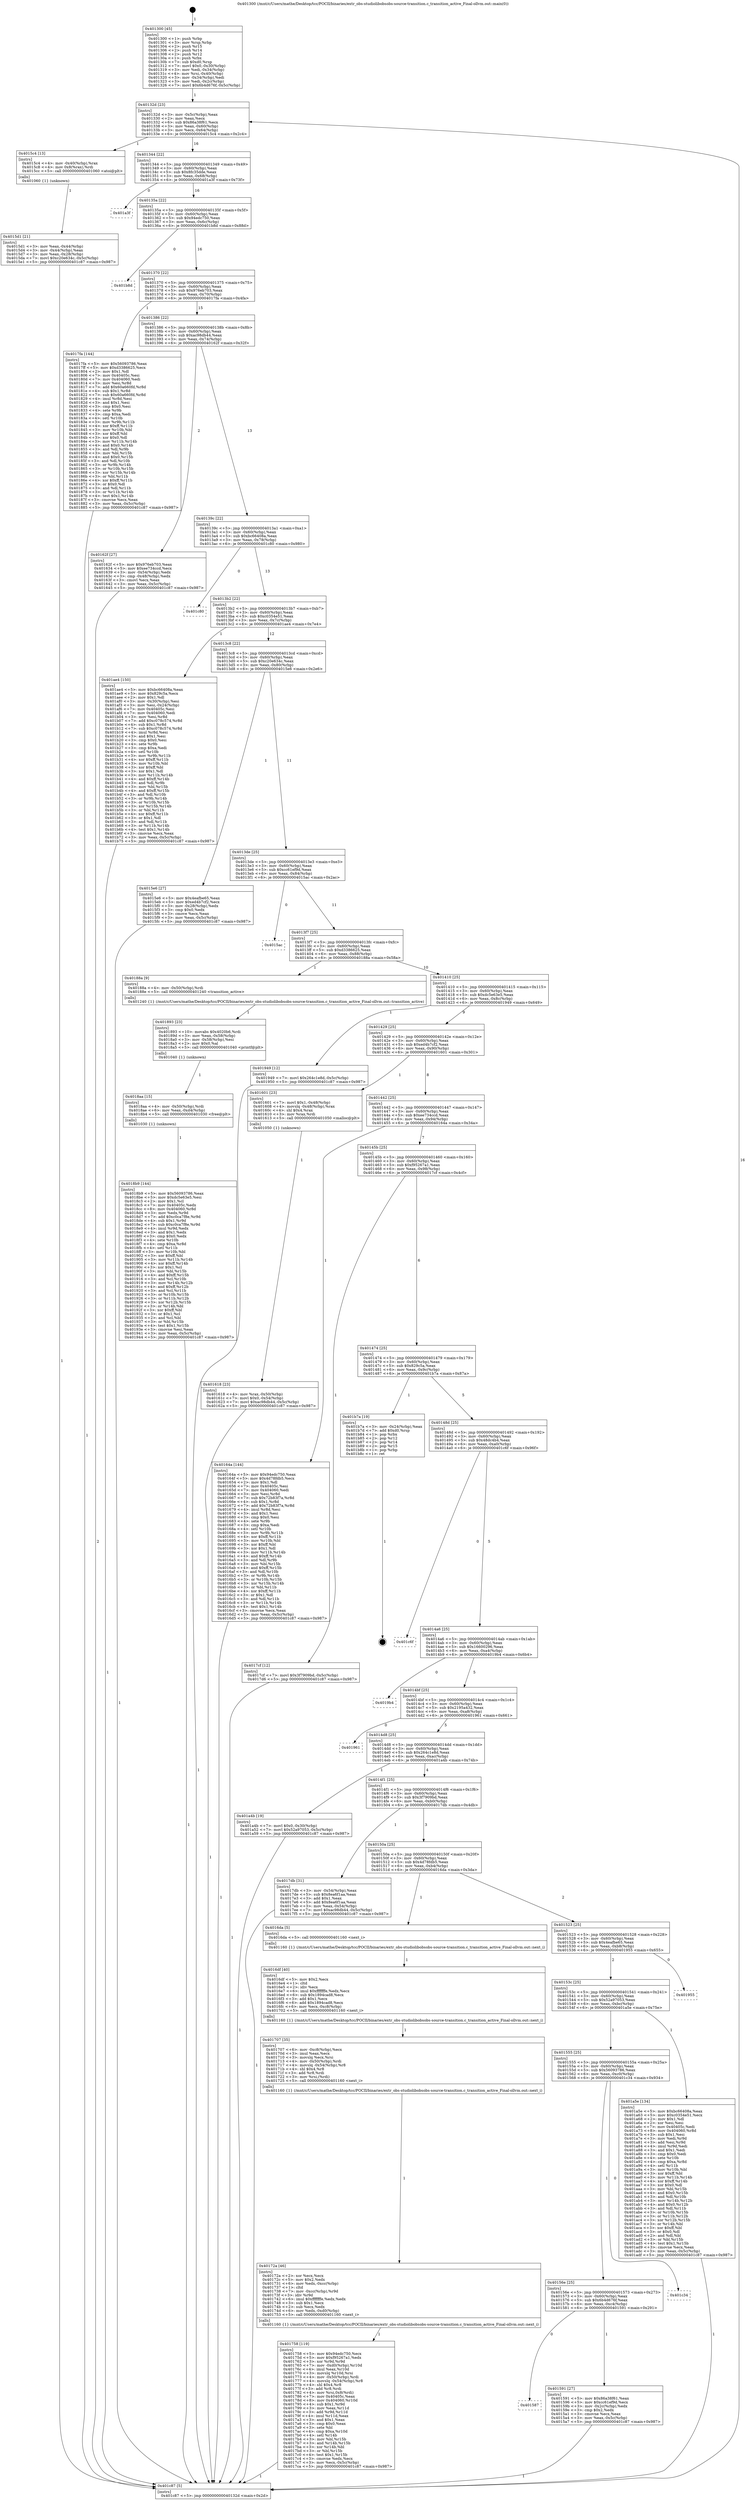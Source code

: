 digraph "0x401300" {
  label = "0x401300 (/mnt/c/Users/mathe/Desktop/tcc/POCII/binaries/extr_obs-studiolibobsobs-source-transition.c_transition_active_Final-ollvm.out::main(0))"
  labelloc = "t"
  node[shape=record]

  Entry [label="",width=0.3,height=0.3,shape=circle,fillcolor=black,style=filled]
  "0x40132d" [label="{
     0x40132d [23]\l
     | [instrs]\l
     &nbsp;&nbsp;0x40132d \<+3\>: mov -0x5c(%rbp),%eax\l
     &nbsp;&nbsp;0x401330 \<+2\>: mov %eax,%ecx\l
     &nbsp;&nbsp;0x401332 \<+6\>: sub $0x86a38f61,%ecx\l
     &nbsp;&nbsp;0x401338 \<+3\>: mov %eax,-0x60(%rbp)\l
     &nbsp;&nbsp;0x40133b \<+3\>: mov %ecx,-0x64(%rbp)\l
     &nbsp;&nbsp;0x40133e \<+6\>: je 00000000004015c4 \<main+0x2c4\>\l
  }"]
  "0x4015c4" [label="{
     0x4015c4 [13]\l
     | [instrs]\l
     &nbsp;&nbsp;0x4015c4 \<+4\>: mov -0x40(%rbp),%rax\l
     &nbsp;&nbsp;0x4015c8 \<+4\>: mov 0x8(%rax),%rdi\l
     &nbsp;&nbsp;0x4015cc \<+5\>: call 0000000000401060 \<atoi@plt\>\l
     | [calls]\l
     &nbsp;&nbsp;0x401060 \{1\} (unknown)\l
  }"]
  "0x401344" [label="{
     0x401344 [22]\l
     | [instrs]\l
     &nbsp;&nbsp;0x401344 \<+5\>: jmp 0000000000401349 \<main+0x49\>\l
     &nbsp;&nbsp;0x401349 \<+3\>: mov -0x60(%rbp),%eax\l
     &nbsp;&nbsp;0x40134c \<+5\>: sub $0x8fc35dde,%eax\l
     &nbsp;&nbsp;0x401351 \<+3\>: mov %eax,-0x68(%rbp)\l
     &nbsp;&nbsp;0x401354 \<+6\>: je 0000000000401a3f \<main+0x73f\>\l
  }"]
  Exit [label="",width=0.3,height=0.3,shape=circle,fillcolor=black,style=filled,peripheries=2]
  "0x401a3f" [label="{
     0x401a3f\l
  }", style=dashed]
  "0x40135a" [label="{
     0x40135a [22]\l
     | [instrs]\l
     &nbsp;&nbsp;0x40135a \<+5\>: jmp 000000000040135f \<main+0x5f\>\l
     &nbsp;&nbsp;0x40135f \<+3\>: mov -0x60(%rbp),%eax\l
     &nbsp;&nbsp;0x401362 \<+5\>: sub $0x94edc750,%eax\l
     &nbsp;&nbsp;0x401367 \<+3\>: mov %eax,-0x6c(%rbp)\l
     &nbsp;&nbsp;0x40136a \<+6\>: je 0000000000401b8d \<main+0x88d\>\l
  }"]
  "0x4018b9" [label="{
     0x4018b9 [144]\l
     | [instrs]\l
     &nbsp;&nbsp;0x4018b9 \<+5\>: mov $0x56093786,%eax\l
     &nbsp;&nbsp;0x4018be \<+5\>: mov $0xdc5e63e5,%esi\l
     &nbsp;&nbsp;0x4018c3 \<+2\>: mov $0x1,%cl\l
     &nbsp;&nbsp;0x4018c5 \<+7\>: mov 0x40405c,%edx\l
     &nbsp;&nbsp;0x4018cc \<+8\>: mov 0x404060,%r8d\l
     &nbsp;&nbsp;0x4018d4 \<+3\>: mov %edx,%r9d\l
     &nbsp;&nbsp;0x4018d7 \<+7\>: add $0xc0ca7f8e,%r9d\l
     &nbsp;&nbsp;0x4018de \<+4\>: sub $0x1,%r9d\l
     &nbsp;&nbsp;0x4018e2 \<+7\>: sub $0xc0ca7f8e,%r9d\l
     &nbsp;&nbsp;0x4018e9 \<+4\>: imul %r9d,%edx\l
     &nbsp;&nbsp;0x4018ed \<+3\>: and $0x1,%edx\l
     &nbsp;&nbsp;0x4018f0 \<+3\>: cmp $0x0,%edx\l
     &nbsp;&nbsp;0x4018f3 \<+4\>: sete %r10b\l
     &nbsp;&nbsp;0x4018f7 \<+4\>: cmp $0xa,%r8d\l
     &nbsp;&nbsp;0x4018fb \<+4\>: setl %r11b\l
     &nbsp;&nbsp;0x4018ff \<+3\>: mov %r10b,%bl\l
     &nbsp;&nbsp;0x401902 \<+3\>: xor $0xff,%bl\l
     &nbsp;&nbsp;0x401905 \<+3\>: mov %r11b,%r14b\l
     &nbsp;&nbsp;0x401908 \<+4\>: xor $0xff,%r14b\l
     &nbsp;&nbsp;0x40190c \<+3\>: xor $0x1,%cl\l
     &nbsp;&nbsp;0x40190f \<+3\>: mov %bl,%r15b\l
     &nbsp;&nbsp;0x401912 \<+4\>: and $0xff,%r15b\l
     &nbsp;&nbsp;0x401916 \<+3\>: and %cl,%r10b\l
     &nbsp;&nbsp;0x401919 \<+3\>: mov %r14b,%r12b\l
     &nbsp;&nbsp;0x40191c \<+4\>: and $0xff,%r12b\l
     &nbsp;&nbsp;0x401920 \<+3\>: and %cl,%r11b\l
     &nbsp;&nbsp;0x401923 \<+3\>: or %r10b,%r15b\l
     &nbsp;&nbsp;0x401926 \<+3\>: or %r11b,%r12b\l
     &nbsp;&nbsp;0x401929 \<+3\>: xor %r12b,%r15b\l
     &nbsp;&nbsp;0x40192c \<+3\>: or %r14b,%bl\l
     &nbsp;&nbsp;0x40192f \<+3\>: xor $0xff,%bl\l
     &nbsp;&nbsp;0x401932 \<+3\>: or $0x1,%cl\l
     &nbsp;&nbsp;0x401935 \<+2\>: and %cl,%bl\l
     &nbsp;&nbsp;0x401937 \<+3\>: or %bl,%r15b\l
     &nbsp;&nbsp;0x40193a \<+4\>: test $0x1,%r15b\l
     &nbsp;&nbsp;0x40193e \<+3\>: cmovne %esi,%eax\l
     &nbsp;&nbsp;0x401941 \<+3\>: mov %eax,-0x5c(%rbp)\l
     &nbsp;&nbsp;0x401944 \<+5\>: jmp 0000000000401c87 \<main+0x987\>\l
  }"]
  "0x401b8d" [label="{
     0x401b8d\l
  }", style=dashed]
  "0x401370" [label="{
     0x401370 [22]\l
     | [instrs]\l
     &nbsp;&nbsp;0x401370 \<+5\>: jmp 0000000000401375 \<main+0x75\>\l
     &nbsp;&nbsp;0x401375 \<+3\>: mov -0x60(%rbp),%eax\l
     &nbsp;&nbsp;0x401378 \<+5\>: sub $0x976eb703,%eax\l
     &nbsp;&nbsp;0x40137d \<+3\>: mov %eax,-0x70(%rbp)\l
     &nbsp;&nbsp;0x401380 \<+6\>: je 00000000004017fa \<main+0x4fa\>\l
  }"]
  "0x4018aa" [label="{
     0x4018aa [15]\l
     | [instrs]\l
     &nbsp;&nbsp;0x4018aa \<+4\>: mov -0x50(%rbp),%rdi\l
     &nbsp;&nbsp;0x4018ae \<+6\>: mov %eax,-0xd4(%rbp)\l
     &nbsp;&nbsp;0x4018b4 \<+5\>: call 0000000000401030 \<free@plt\>\l
     | [calls]\l
     &nbsp;&nbsp;0x401030 \{1\} (unknown)\l
  }"]
  "0x4017fa" [label="{
     0x4017fa [144]\l
     | [instrs]\l
     &nbsp;&nbsp;0x4017fa \<+5\>: mov $0x56093786,%eax\l
     &nbsp;&nbsp;0x4017ff \<+5\>: mov $0xd3386625,%ecx\l
     &nbsp;&nbsp;0x401804 \<+2\>: mov $0x1,%dl\l
     &nbsp;&nbsp;0x401806 \<+7\>: mov 0x40405c,%esi\l
     &nbsp;&nbsp;0x40180d \<+7\>: mov 0x404060,%edi\l
     &nbsp;&nbsp;0x401814 \<+3\>: mov %esi,%r8d\l
     &nbsp;&nbsp;0x401817 \<+7\>: add $0x60a660fd,%r8d\l
     &nbsp;&nbsp;0x40181e \<+4\>: sub $0x1,%r8d\l
     &nbsp;&nbsp;0x401822 \<+7\>: sub $0x60a660fd,%r8d\l
     &nbsp;&nbsp;0x401829 \<+4\>: imul %r8d,%esi\l
     &nbsp;&nbsp;0x40182d \<+3\>: and $0x1,%esi\l
     &nbsp;&nbsp;0x401830 \<+3\>: cmp $0x0,%esi\l
     &nbsp;&nbsp;0x401833 \<+4\>: sete %r9b\l
     &nbsp;&nbsp;0x401837 \<+3\>: cmp $0xa,%edi\l
     &nbsp;&nbsp;0x40183a \<+4\>: setl %r10b\l
     &nbsp;&nbsp;0x40183e \<+3\>: mov %r9b,%r11b\l
     &nbsp;&nbsp;0x401841 \<+4\>: xor $0xff,%r11b\l
     &nbsp;&nbsp;0x401845 \<+3\>: mov %r10b,%bl\l
     &nbsp;&nbsp;0x401848 \<+3\>: xor $0xff,%bl\l
     &nbsp;&nbsp;0x40184b \<+3\>: xor $0x0,%dl\l
     &nbsp;&nbsp;0x40184e \<+3\>: mov %r11b,%r14b\l
     &nbsp;&nbsp;0x401851 \<+4\>: and $0x0,%r14b\l
     &nbsp;&nbsp;0x401855 \<+3\>: and %dl,%r9b\l
     &nbsp;&nbsp;0x401858 \<+3\>: mov %bl,%r15b\l
     &nbsp;&nbsp;0x40185b \<+4\>: and $0x0,%r15b\l
     &nbsp;&nbsp;0x40185f \<+3\>: and %dl,%r10b\l
     &nbsp;&nbsp;0x401862 \<+3\>: or %r9b,%r14b\l
     &nbsp;&nbsp;0x401865 \<+3\>: or %r10b,%r15b\l
     &nbsp;&nbsp;0x401868 \<+3\>: xor %r15b,%r14b\l
     &nbsp;&nbsp;0x40186b \<+3\>: or %bl,%r11b\l
     &nbsp;&nbsp;0x40186e \<+4\>: xor $0xff,%r11b\l
     &nbsp;&nbsp;0x401872 \<+3\>: or $0x0,%dl\l
     &nbsp;&nbsp;0x401875 \<+3\>: and %dl,%r11b\l
     &nbsp;&nbsp;0x401878 \<+3\>: or %r11b,%r14b\l
     &nbsp;&nbsp;0x40187b \<+4\>: test $0x1,%r14b\l
     &nbsp;&nbsp;0x40187f \<+3\>: cmovne %ecx,%eax\l
     &nbsp;&nbsp;0x401882 \<+3\>: mov %eax,-0x5c(%rbp)\l
     &nbsp;&nbsp;0x401885 \<+5\>: jmp 0000000000401c87 \<main+0x987\>\l
  }"]
  "0x401386" [label="{
     0x401386 [22]\l
     | [instrs]\l
     &nbsp;&nbsp;0x401386 \<+5\>: jmp 000000000040138b \<main+0x8b\>\l
     &nbsp;&nbsp;0x40138b \<+3\>: mov -0x60(%rbp),%eax\l
     &nbsp;&nbsp;0x40138e \<+5\>: sub $0xac98db44,%eax\l
     &nbsp;&nbsp;0x401393 \<+3\>: mov %eax,-0x74(%rbp)\l
     &nbsp;&nbsp;0x401396 \<+6\>: je 000000000040162f \<main+0x32f\>\l
  }"]
  "0x401893" [label="{
     0x401893 [23]\l
     | [instrs]\l
     &nbsp;&nbsp;0x401893 \<+10\>: movabs $0x4020b6,%rdi\l
     &nbsp;&nbsp;0x40189d \<+3\>: mov %eax,-0x58(%rbp)\l
     &nbsp;&nbsp;0x4018a0 \<+3\>: mov -0x58(%rbp),%esi\l
     &nbsp;&nbsp;0x4018a3 \<+2\>: mov $0x0,%al\l
     &nbsp;&nbsp;0x4018a5 \<+5\>: call 0000000000401040 \<printf@plt\>\l
     | [calls]\l
     &nbsp;&nbsp;0x401040 \{1\} (unknown)\l
  }"]
  "0x40162f" [label="{
     0x40162f [27]\l
     | [instrs]\l
     &nbsp;&nbsp;0x40162f \<+5\>: mov $0x976eb703,%eax\l
     &nbsp;&nbsp;0x401634 \<+5\>: mov $0xee734ccd,%ecx\l
     &nbsp;&nbsp;0x401639 \<+3\>: mov -0x54(%rbp),%edx\l
     &nbsp;&nbsp;0x40163c \<+3\>: cmp -0x48(%rbp),%edx\l
     &nbsp;&nbsp;0x40163f \<+3\>: cmovl %ecx,%eax\l
     &nbsp;&nbsp;0x401642 \<+3\>: mov %eax,-0x5c(%rbp)\l
     &nbsp;&nbsp;0x401645 \<+5\>: jmp 0000000000401c87 \<main+0x987\>\l
  }"]
  "0x40139c" [label="{
     0x40139c [22]\l
     | [instrs]\l
     &nbsp;&nbsp;0x40139c \<+5\>: jmp 00000000004013a1 \<main+0xa1\>\l
     &nbsp;&nbsp;0x4013a1 \<+3\>: mov -0x60(%rbp),%eax\l
     &nbsp;&nbsp;0x4013a4 \<+5\>: sub $0xbc66408a,%eax\l
     &nbsp;&nbsp;0x4013a9 \<+3\>: mov %eax,-0x78(%rbp)\l
     &nbsp;&nbsp;0x4013ac \<+6\>: je 0000000000401c80 \<main+0x980\>\l
  }"]
  "0x401758" [label="{
     0x401758 [119]\l
     | [instrs]\l
     &nbsp;&nbsp;0x401758 \<+5\>: mov $0x94edc750,%ecx\l
     &nbsp;&nbsp;0x40175d \<+5\>: mov $0xf95267a1,%edx\l
     &nbsp;&nbsp;0x401762 \<+3\>: xor %r9d,%r9d\l
     &nbsp;&nbsp;0x401765 \<+7\>: mov -0xd0(%rbp),%r10d\l
     &nbsp;&nbsp;0x40176c \<+4\>: imul %eax,%r10d\l
     &nbsp;&nbsp;0x401770 \<+3\>: movslq %r10d,%rsi\l
     &nbsp;&nbsp;0x401773 \<+4\>: mov -0x50(%rbp),%rdi\l
     &nbsp;&nbsp;0x401777 \<+4\>: movslq -0x54(%rbp),%r8\l
     &nbsp;&nbsp;0x40177b \<+4\>: shl $0x4,%r8\l
     &nbsp;&nbsp;0x40177f \<+3\>: add %r8,%rdi\l
     &nbsp;&nbsp;0x401782 \<+4\>: mov %rsi,0x8(%rdi)\l
     &nbsp;&nbsp;0x401786 \<+7\>: mov 0x40405c,%eax\l
     &nbsp;&nbsp;0x40178d \<+8\>: mov 0x404060,%r10d\l
     &nbsp;&nbsp;0x401795 \<+4\>: sub $0x1,%r9d\l
     &nbsp;&nbsp;0x401799 \<+3\>: mov %eax,%r11d\l
     &nbsp;&nbsp;0x40179c \<+3\>: add %r9d,%r11d\l
     &nbsp;&nbsp;0x40179f \<+4\>: imul %r11d,%eax\l
     &nbsp;&nbsp;0x4017a3 \<+3\>: and $0x1,%eax\l
     &nbsp;&nbsp;0x4017a6 \<+3\>: cmp $0x0,%eax\l
     &nbsp;&nbsp;0x4017a9 \<+3\>: sete %bl\l
     &nbsp;&nbsp;0x4017ac \<+4\>: cmp $0xa,%r10d\l
     &nbsp;&nbsp;0x4017b0 \<+4\>: setl %r14b\l
     &nbsp;&nbsp;0x4017b4 \<+3\>: mov %bl,%r15b\l
     &nbsp;&nbsp;0x4017b7 \<+3\>: and %r14b,%r15b\l
     &nbsp;&nbsp;0x4017ba \<+3\>: xor %r14b,%bl\l
     &nbsp;&nbsp;0x4017bd \<+3\>: or %bl,%r15b\l
     &nbsp;&nbsp;0x4017c0 \<+4\>: test $0x1,%r15b\l
     &nbsp;&nbsp;0x4017c4 \<+3\>: cmovne %edx,%ecx\l
     &nbsp;&nbsp;0x4017c7 \<+3\>: mov %ecx,-0x5c(%rbp)\l
     &nbsp;&nbsp;0x4017ca \<+5\>: jmp 0000000000401c87 \<main+0x987\>\l
  }"]
  "0x401c80" [label="{
     0x401c80\l
  }", style=dashed]
  "0x4013b2" [label="{
     0x4013b2 [22]\l
     | [instrs]\l
     &nbsp;&nbsp;0x4013b2 \<+5\>: jmp 00000000004013b7 \<main+0xb7\>\l
     &nbsp;&nbsp;0x4013b7 \<+3\>: mov -0x60(%rbp),%eax\l
     &nbsp;&nbsp;0x4013ba \<+5\>: sub $0xc0354e51,%eax\l
     &nbsp;&nbsp;0x4013bf \<+3\>: mov %eax,-0x7c(%rbp)\l
     &nbsp;&nbsp;0x4013c2 \<+6\>: je 0000000000401ae4 \<main+0x7e4\>\l
  }"]
  "0x40172a" [label="{
     0x40172a [46]\l
     | [instrs]\l
     &nbsp;&nbsp;0x40172a \<+2\>: xor %ecx,%ecx\l
     &nbsp;&nbsp;0x40172c \<+5\>: mov $0x2,%edx\l
     &nbsp;&nbsp;0x401731 \<+6\>: mov %edx,-0xcc(%rbp)\l
     &nbsp;&nbsp;0x401737 \<+1\>: cltd\l
     &nbsp;&nbsp;0x401738 \<+7\>: mov -0xcc(%rbp),%r9d\l
     &nbsp;&nbsp;0x40173f \<+3\>: idiv %r9d\l
     &nbsp;&nbsp;0x401742 \<+6\>: imul $0xfffffffe,%edx,%edx\l
     &nbsp;&nbsp;0x401748 \<+3\>: sub $0x1,%ecx\l
     &nbsp;&nbsp;0x40174b \<+2\>: sub %ecx,%edx\l
     &nbsp;&nbsp;0x40174d \<+6\>: mov %edx,-0xd0(%rbp)\l
     &nbsp;&nbsp;0x401753 \<+5\>: call 0000000000401160 \<next_i\>\l
     | [calls]\l
     &nbsp;&nbsp;0x401160 \{1\} (/mnt/c/Users/mathe/Desktop/tcc/POCII/binaries/extr_obs-studiolibobsobs-source-transition.c_transition_active_Final-ollvm.out::next_i)\l
  }"]
  "0x401ae4" [label="{
     0x401ae4 [150]\l
     | [instrs]\l
     &nbsp;&nbsp;0x401ae4 \<+5\>: mov $0xbc66408a,%eax\l
     &nbsp;&nbsp;0x401ae9 \<+5\>: mov $0x829c5a,%ecx\l
     &nbsp;&nbsp;0x401aee \<+2\>: mov $0x1,%dl\l
     &nbsp;&nbsp;0x401af0 \<+3\>: mov -0x30(%rbp),%esi\l
     &nbsp;&nbsp;0x401af3 \<+3\>: mov %esi,-0x24(%rbp)\l
     &nbsp;&nbsp;0x401af6 \<+7\>: mov 0x40405c,%esi\l
     &nbsp;&nbsp;0x401afd \<+7\>: mov 0x404060,%edi\l
     &nbsp;&nbsp;0x401b04 \<+3\>: mov %esi,%r8d\l
     &nbsp;&nbsp;0x401b07 \<+7\>: add $0xc078c574,%r8d\l
     &nbsp;&nbsp;0x401b0e \<+4\>: sub $0x1,%r8d\l
     &nbsp;&nbsp;0x401b12 \<+7\>: sub $0xc078c574,%r8d\l
     &nbsp;&nbsp;0x401b19 \<+4\>: imul %r8d,%esi\l
     &nbsp;&nbsp;0x401b1d \<+3\>: and $0x1,%esi\l
     &nbsp;&nbsp;0x401b20 \<+3\>: cmp $0x0,%esi\l
     &nbsp;&nbsp;0x401b23 \<+4\>: sete %r9b\l
     &nbsp;&nbsp;0x401b27 \<+3\>: cmp $0xa,%edi\l
     &nbsp;&nbsp;0x401b2a \<+4\>: setl %r10b\l
     &nbsp;&nbsp;0x401b2e \<+3\>: mov %r9b,%r11b\l
     &nbsp;&nbsp;0x401b31 \<+4\>: xor $0xff,%r11b\l
     &nbsp;&nbsp;0x401b35 \<+3\>: mov %r10b,%bl\l
     &nbsp;&nbsp;0x401b38 \<+3\>: xor $0xff,%bl\l
     &nbsp;&nbsp;0x401b3b \<+3\>: xor $0x1,%dl\l
     &nbsp;&nbsp;0x401b3e \<+3\>: mov %r11b,%r14b\l
     &nbsp;&nbsp;0x401b41 \<+4\>: and $0xff,%r14b\l
     &nbsp;&nbsp;0x401b45 \<+3\>: and %dl,%r9b\l
     &nbsp;&nbsp;0x401b48 \<+3\>: mov %bl,%r15b\l
     &nbsp;&nbsp;0x401b4b \<+4\>: and $0xff,%r15b\l
     &nbsp;&nbsp;0x401b4f \<+3\>: and %dl,%r10b\l
     &nbsp;&nbsp;0x401b52 \<+3\>: or %r9b,%r14b\l
     &nbsp;&nbsp;0x401b55 \<+3\>: or %r10b,%r15b\l
     &nbsp;&nbsp;0x401b58 \<+3\>: xor %r15b,%r14b\l
     &nbsp;&nbsp;0x401b5b \<+3\>: or %bl,%r11b\l
     &nbsp;&nbsp;0x401b5e \<+4\>: xor $0xff,%r11b\l
     &nbsp;&nbsp;0x401b62 \<+3\>: or $0x1,%dl\l
     &nbsp;&nbsp;0x401b65 \<+3\>: and %dl,%r11b\l
     &nbsp;&nbsp;0x401b68 \<+3\>: or %r11b,%r14b\l
     &nbsp;&nbsp;0x401b6b \<+4\>: test $0x1,%r14b\l
     &nbsp;&nbsp;0x401b6f \<+3\>: cmovne %ecx,%eax\l
     &nbsp;&nbsp;0x401b72 \<+3\>: mov %eax,-0x5c(%rbp)\l
     &nbsp;&nbsp;0x401b75 \<+5\>: jmp 0000000000401c87 \<main+0x987\>\l
  }"]
  "0x4013c8" [label="{
     0x4013c8 [22]\l
     | [instrs]\l
     &nbsp;&nbsp;0x4013c8 \<+5\>: jmp 00000000004013cd \<main+0xcd\>\l
     &nbsp;&nbsp;0x4013cd \<+3\>: mov -0x60(%rbp),%eax\l
     &nbsp;&nbsp;0x4013d0 \<+5\>: sub $0xc20e634c,%eax\l
     &nbsp;&nbsp;0x4013d5 \<+3\>: mov %eax,-0x80(%rbp)\l
     &nbsp;&nbsp;0x4013d8 \<+6\>: je 00000000004015e6 \<main+0x2e6\>\l
  }"]
  "0x401707" [label="{
     0x401707 [35]\l
     | [instrs]\l
     &nbsp;&nbsp;0x401707 \<+6\>: mov -0xc8(%rbp),%ecx\l
     &nbsp;&nbsp;0x40170d \<+3\>: imul %eax,%ecx\l
     &nbsp;&nbsp;0x401710 \<+3\>: movslq %ecx,%rsi\l
     &nbsp;&nbsp;0x401713 \<+4\>: mov -0x50(%rbp),%rdi\l
     &nbsp;&nbsp;0x401717 \<+4\>: movslq -0x54(%rbp),%r8\l
     &nbsp;&nbsp;0x40171b \<+4\>: shl $0x4,%r8\l
     &nbsp;&nbsp;0x40171f \<+3\>: add %r8,%rdi\l
     &nbsp;&nbsp;0x401722 \<+3\>: mov %rsi,(%rdi)\l
     &nbsp;&nbsp;0x401725 \<+5\>: call 0000000000401160 \<next_i\>\l
     | [calls]\l
     &nbsp;&nbsp;0x401160 \{1\} (/mnt/c/Users/mathe/Desktop/tcc/POCII/binaries/extr_obs-studiolibobsobs-source-transition.c_transition_active_Final-ollvm.out::next_i)\l
  }"]
  "0x4015e6" [label="{
     0x4015e6 [27]\l
     | [instrs]\l
     &nbsp;&nbsp;0x4015e6 \<+5\>: mov $0x4eafbe65,%eax\l
     &nbsp;&nbsp;0x4015eb \<+5\>: mov $0xed4b7cf2,%ecx\l
     &nbsp;&nbsp;0x4015f0 \<+3\>: mov -0x28(%rbp),%edx\l
     &nbsp;&nbsp;0x4015f3 \<+3\>: cmp $0x0,%edx\l
     &nbsp;&nbsp;0x4015f6 \<+3\>: cmove %ecx,%eax\l
     &nbsp;&nbsp;0x4015f9 \<+3\>: mov %eax,-0x5c(%rbp)\l
     &nbsp;&nbsp;0x4015fc \<+5\>: jmp 0000000000401c87 \<main+0x987\>\l
  }"]
  "0x4013de" [label="{
     0x4013de [25]\l
     | [instrs]\l
     &nbsp;&nbsp;0x4013de \<+5\>: jmp 00000000004013e3 \<main+0xe3\>\l
     &nbsp;&nbsp;0x4013e3 \<+3\>: mov -0x60(%rbp),%eax\l
     &nbsp;&nbsp;0x4013e6 \<+5\>: sub $0xcc61ef9d,%eax\l
     &nbsp;&nbsp;0x4013eb \<+6\>: mov %eax,-0x84(%rbp)\l
     &nbsp;&nbsp;0x4013f1 \<+6\>: je 00000000004015ac \<main+0x2ac\>\l
  }"]
  "0x4016df" [label="{
     0x4016df [40]\l
     | [instrs]\l
     &nbsp;&nbsp;0x4016df \<+5\>: mov $0x2,%ecx\l
     &nbsp;&nbsp;0x4016e4 \<+1\>: cltd\l
     &nbsp;&nbsp;0x4016e5 \<+2\>: idiv %ecx\l
     &nbsp;&nbsp;0x4016e7 \<+6\>: imul $0xfffffffe,%edx,%ecx\l
     &nbsp;&nbsp;0x4016ed \<+6\>: sub $0x1894cad8,%ecx\l
     &nbsp;&nbsp;0x4016f3 \<+3\>: add $0x1,%ecx\l
     &nbsp;&nbsp;0x4016f6 \<+6\>: add $0x1894cad8,%ecx\l
     &nbsp;&nbsp;0x4016fc \<+6\>: mov %ecx,-0xc8(%rbp)\l
     &nbsp;&nbsp;0x401702 \<+5\>: call 0000000000401160 \<next_i\>\l
     | [calls]\l
     &nbsp;&nbsp;0x401160 \{1\} (/mnt/c/Users/mathe/Desktop/tcc/POCII/binaries/extr_obs-studiolibobsobs-source-transition.c_transition_active_Final-ollvm.out::next_i)\l
  }"]
  "0x4015ac" [label="{
     0x4015ac\l
  }", style=dashed]
  "0x4013f7" [label="{
     0x4013f7 [25]\l
     | [instrs]\l
     &nbsp;&nbsp;0x4013f7 \<+5\>: jmp 00000000004013fc \<main+0xfc\>\l
     &nbsp;&nbsp;0x4013fc \<+3\>: mov -0x60(%rbp),%eax\l
     &nbsp;&nbsp;0x4013ff \<+5\>: sub $0xd3386625,%eax\l
     &nbsp;&nbsp;0x401404 \<+6\>: mov %eax,-0x88(%rbp)\l
     &nbsp;&nbsp;0x40140a \<+6\>: je 000000000040188a \<main+0x58a\>\l
  }"]
  "0x401618" [label="{
     0x401618 [23]\l
     | [instrs]\l
     &nbsp;&nbsp;0x401618 \<+4\>: mov %rax,-0x50(%rbp)\l
     &nbsp;&nbsp;0x40161c \<+7\>: movl $0x0,-0x54(%rbp)\l
     &nbsp;&nbsp;0x401623 \<+7\>: movl $0xac98db44,-0x5c(%rbp)\l
     &nbsp;&nbsp;0x40162a \<+5\>: jmp 0000000000401c87 \<main+0x987\>\l
  }"]
  "0x40188a" [label="{
     0x40188a [9]\l
     | [instrs]\l
     &nbsp;&nbsp;0x40188a \<+4\>: mov -0x50(%rbp),%rdi\l
     &nbsp;&nbsp;0x40188e \<+5\>: call 0000000000401240 \<transition_active\>\l
     | [calls]\l
     &nbsp;&nbsp;0x401240 \{1\} (/mnt/c/Users/mathe/Desktop/tcc/POCII/binaries/extr_obs-studiolibobsobs-source-transition.c_transition_active_Final-ollvm.out::transition_active)\l
  }"]
  "0x401410" [label="{
     0x401410 [25]\l
     | [instrs]\l
     &nbsp;&nbsp;0x401410 \<+5\>: jmp 0000000000401415 \<main+0x115\>\l
     &nbsp;&nbsp;0x401415 \<+3\>: mov -0x60(%rbp),%eax\l
     &nbsp;&nbsp;0x401418 \<+5\>: sub $0xdc5e63e5,%eax\l
     &nbsp;&nbsp;0x40141d \<+6\>: mov %eax,-0x8c(%rbp)\l
     &nbsp;&nbsp;0x401423 \<+6\>: je 0000000000401949 \<main+0x649\>\l
  }"]
  "0x4015d1" [label="{
     0x4015d1 [21]\l
     | [instrs]\l
     &nbsp;&nbsp;0x4015d1 \<+3\>: mov %eax,-0x44(%rbp)\l
     &nbsp;&nbsp;0x4015d4 \<+3\>: mov -0x44(%rbp),%eax\l
     &nbsp;&nbsp;0x4015d7 \<+3\>: mov %eax,-0x28(%rbp)\l
     &nbsp;&nbsp;0x4015da \<+7\>: movl $0xc20e634c,-0x5c(%rbp)\l
     &nbsp;&nbsp;0x4015e1 \<+5\>: jmp 0000000000401c87 \<main+0x987\>\l
  }"]
  "0x401949" [label="{
     0x401949 [12]\l
     | [instrs]\l
     &nbsp;&nbsp;0x401949 \<+7\>: movl $0x264c1e8d,-0x5c(%rbp)\l
     &nbsp;&nbsp;0x401950 \<+5\>: jmp 0000000000401c87 \<main+0x987\>\l
  }"]
  "0x401429" [label="{
     0x401429 [25]\l
     | [instrs]\l
     &nbsp;&nbsp;0x401429 \<+5\>: jmp 000000000040142e \<main+0x12e\>\l
     &nbsp;&nbsp;0x40142e \<+3\>: mov -0x60(%rbp),%eax\l
     &nbsp;&nbsp;0x401431 \<+5\>: sub $0xed4b7cf2,%eax\l
     &nbsp;&nbsp;0x401436 \<+6\>: mov %eax,-0x90(%rbp)\l
     &nbsp;&nbsp;0x40143c \<+6\>: je 0000000000401601 \<main+0x301\>\l
  }"]
  "0x401300" [label="{
     0x401300 [45]\l
     | [instrs]\l
     &nbsp;&nbsp;0x401300 \<+1\>: push %rbp\l
     &nbsp;&nbsp;0x401301 \<+3\>: mov %rsp,%rbp\l
     &nbsp;&nbsp;0x401304 \<+2\>: push %r15\l
     &nbsp;&nbsp;0x401306 \<+2\>: push %r14\l
     &nbsp;&nbsp;0x401308 \<+2\>: push %r12\l
     &nbsp;&nbsp;0x40130a \<+1\>: push %rbx\l
     &nbsp;&nbsp;0x40130b \<+7\>: sub $0xd0,%rsp\l
     &nbsp;&nbsp;0x401312 \<+7\>: movl $0x0,-0x30(%rbp)\l
     &nbsp;&nbsp;0x401319 \<+3\>: mov %edi,-0x34(%rbp)\l
     &nbsp;&nbsp;0x40131c \<+4\>: mov %rsi,-0x40(%rbp)\l
     &nbsp;&nbsp;0x401320 \<+3\>: mov -0x34(%rbp),%edi\l
     &nbsp;&nbsp;0x401323 \<+3\>: mov %edi,-0x2c(%rbp)\l
     &nbsp;&nbsp;0x401326 \<+7\>: movl $0x6b4d676f,-0x5c(%rbp)\l
  }"]
  "0x401601" [label="{
     0x401601 [23]\l
     | [instrs]\l
     &nbsp;&nbsp;0x401601 \<+7\>: movl $0x1,-0x48(%rbp)\l
     &nbsp;&nbsp;0x401608 \<+4\>: movslq -0x48(%rbp),%rax\l
     &nbsp;&nbsp;0x40160c \<+4\>: shl $0x4,%rax\l
     &nbsp;&nbsp;0x401610 \<+3\>: mov %rax,%rdi\l
     &nbsp;&nbsp;0x401613 \<+5\>: call 0000000000401050 \<malloc@plt\>\l
     | [calls]\l
     &nbsp;&nbsp;0x401050 \{1\} (unknown)\l
  }"]
  "0x401442" [label="{
     0x401442 [25]\l
     | [instrs]\l
     &nbsp;&nbsp;0x401442 \<+5\>: jmp 0000000000401447 \<main+0x147\>\l
     &nbsp;&nbsp;0x401447 \<+3\>: mov -0x60(%rbp),%eax\l
     &nbsp;&nbsp;0x40144a \<+5\>: sub $0xee734ccd,%eax\l
     &nbsp;&nbsp;0x40144f \<+6\>: mov %eax,-0x94(%rbp)\l
     &nbsp;&nbsp;0x401455 \<+6\>: je 000000000040164a \<main+0x34a\>\l
  }"]
  "0x401c87" [label="{
     0x401c87 [5]\l
     | [instrs]\l
     &nbsp;&nbsp;0x401c87 \<+5\>: jmp 000000000040132d \<main+0x2d\>\l
  }"]
  "0x40164a" [label="{
     0x40164a [144]\l
     | [instrs]\l
     &nbsp;&nbsp;0x40164a \<+5\>: mov $0x94edc750,%eax\l
     &nbsp;&nbsp;0x40164f \<+5\>: mov $0x4d78fdb5,%ecx\l
     &nbsp;&nbsp;0x401654 \<+2\>: mov $0x1,%dl\l
     &nbsp;&nbsp;0x401656 \<+7\>: mov 0x40405c,%esi\l
     &nbsp;&nbsp;0x40165d \<+7\>: mov 0x404060,%edi\l
     &nbsp;&nbsp;0x401664 \<+3\>: mov %esi,%r8d\l
     &nbsp;&nbsp;0x401667 \<+7\>: sub $0x72b83f7a,%r8d\l
     &nbsp;&nbsp;0x40166e \<+4\>: sub $0x1,%r8d\l
     &nbsp;&nbsp;0x401672 \<+7\>: add $0x72b83f7a,%r8d\l
     &nbsp;&nbsp;0x401679 \<+4\>: imul %r8d,%esi\l
     &nbsp;&nbsp;0x40167d \<+3\>: and $0x1,%esi\l
     &nbsp;&nbsp;0x401680 \<+3\>: cmp $0x0,%esi\l
     &nbsp;&nbsp;0x401683 \<+4\>: sete %r9b\l
     &nbsp;&nbsp;0x401687 \<+3\>: cmp $0xa,%edi\l
     &nbsp;&nbsp;0x40168a \<+4\>: setl %r10b\l
     &nbsp;&nbsp;0x40168e \<+3\>: mov %r9b,%r11b\l
     &nbsp;&nbsp;0x401691 \<+4\>: xor $0xff,%r11b\l
     &nbsp;&nbsp;0x401695 \<+3\>: mov %r10b,%bl\l
     &nbsp;&nbsp;0x401698 \<+3\>: xor $0xff,%bl\l
     &nbsp;&nbsp;0x40169b \<+3\>: xor $0x1,%dl\l
     &nbsp;&nbsp;0x40169e \<+3\>: mov %r11b,%r14b\l
     &nbsp;&nbsp;0x4016a1 \<+4\>: and $0xff,%r14b\l
     &nbsp;&nbsp;0x4016a5 \<+3\>: and %dl,%r9b\l
     &nbsp;&nbsp;0x4016a8 \<+3\>: mov %bl,%r15b\l
     &nbsp;&nbsp;0x4016ab \<+4\>: and $0xff,%r15b\l
     &nbsp;&nbsp;0x4016af \<+3\>: and %dl,%r10b\l
     &nbsp;&nbsp;0x4016b2 \<+3\>: or %r9b,%r14b\l
     &nbsp;&nbsp;0x4016b5 \<+3\>: or %r10b,%r15b\l
     &nbsp;&nbsp;0x4016b8 \<+3\>: xor %r15b,%r14b\l
     &nbsp;&nbsp;0x4016bb \<+3\>: or %bl,%r11b\l
     &nbsp;&nbsp;0x4016be \<+4\>: xor $0xff,%r11b\l
     &nbsp;&nbsp;0x4016c2 \<+3\>: or $0x1,%dl\l
     &nbsp;&nbsp;0x4016c5 \<+3\>: and %dl,%r11b\l
     &nbsp;&nbsp;0x4016c8 \<+3\>: or %r11b,%r14b\l
     &nbsp;&nbsp;0x4016cb \<+4\>: test $0x1,%r14b\l
     &nbsp;&nbsp;0x4016cf \<+3\>: cmovne %ecx,%eax\l
     &nbsp;&nbsp;0x4016d2 \<+3\>: mov %eax,-0x5c(%rbp)\l
     &nbsp;&nbsp;0x4016d5 \<+5\>: jmp 0000000000401c87 \<main+0x987\>\l
  }"]
  "0x40145b" [label="{
     0x40145b [25]\l
     | [instrs]\l
     &nbsp;&nbsp;0x40145b \<+5\>: jmp 0000000000401460 \<main+0x160\>\l
     &nbsp;&nbsp;0x401460 \<+3\>: mov -0x60(%rbp),%eax\l
     &nbsp;&nbsp;0x401463 \<+5\>: sub $0xf95267a1,%eax\l
     &nbsp;&nbsp;0x401468 \<+6\>: mov %eax,-0x98(%rbp)\l
     &nbsp;&nbsp;0x40146e \<+6\>: je 00000000004017cf \<main+0x4cf\>\l
  }"]
  "0x401587" [label="{
     0x401587\l
  }", style=dashed]
  "0x4017cf" [label="{
     0x4017cf [12]\l
     | [instrs]\l
     &nbsp;&nbsp;0x4017cf \<+7\>: movl $0x3f7909bd,-0x5c(%rbp)\l
     &nbsp;&nbsp;0x4017d6 \<+5\>: jmp 0000000000401c87 \<main+0x987\>\l
  }"]
  "0x401474" [label="{
     0x401474 [25]\l
     | [instrs]\l
     &nbsp;&nbsp;0x401474 \<+5\>: jmp 0000000000401479 \<main+0x179\>\l
     &nbsp;&nbsp;0x401479 \<+3\>: mov -0x60(%rbp),%eax\l
     &nbsp;&nbsp;0x40147c \<+5\>: sub $0x829c5a,%eax\l
     &nbsp;&nbsp;0x401481 \<+6\>: mov %eax,-0x9c(%rbp)\l
     &nbsp;&nbsp;0x401487 \<+6\>: je 0000000000401b7a \<main+0x87a\>\l
  }"]
  "0x401591" [label="{
     0x401591 [27]\l
     | [instrs]\l
     &nbsp;&nbsp;0x401591 \<+5\>: mov $0x86a38f61,%eax\l
     &nbsp;&nbsp;0x401596 \<+5\>: mov $0xcc61ef9d,%ecx\l
     &nbsp;&nbsp;0x40159b \<+3\>: mov -0x2c(%rbp),%edx\l
     &nbsp;&nbsp;0x40159e \<+3\>: cmp $0x2,%edx\l
     &nbsp;&nbsp;0x4015a1 \<+3\>: cmovne %ecx,%eax\l
     &nbsp;&nbsp;0x4015a4 \<+3\>: mov %eax,-0x5c(%rbp)\l
     &nbsp;&nbsp;0x4015a7 \<+5\>: jmp 0000000000401c87 \<main+0x987\>\l
  }"]
  "0x401b7a" [label="{
     0x401b7a [19]\l
     | [instrs]\l
     &nbsp;&nbsp;0x401b7a \<+3\>: mov -0x24(%rbp),%eax\l
     &nbsp;&nbsp;0x401b7d \<+7\>: add $0xd0,%rsp\l
     &nbsp;&nbsp;0x401b84 \<+1\>: pop %rbx\l
     &nbsp;&nbsp;0x401b85 \<+2\>: pop %r12\l
     &nbsp;&nbsp;0x401b87 \<+2\>: pop %r14\l
     &nbsp;&nbsp;0x401b89 \<+2\>: pop %r15\l
     &nbsp;&nbsp;0x401b8b \<+1\>: pop %rbp\l
     &nbsp;&nbsp;0x401b8c \<+1\>: ret\l
  }"]
  "0x40148d" [label="{
     0x40148d [25]\l
     | [instrs]\l
     &nbsp;&nbsp;0x40148d \<+5\>: jmp 0000000000401492 \<main+0x192\>\l
     &nbsp;&nbsp;0x401492 \<+3\>: mov -0x60(%rbp),%eax\l
     &nbsp;&nbsp;0x401495 \<+5\>: sub $0x48dc4b4,%eax\l
     &nbsp;&nbsp;0x40149a \<+6\>: mov %eax,-0xa0(%rbp)\l
     &nbsp;&nbsp;0x4014a0 \<+6\>: je 0000000000401c6f \<main+0x96f\>\l
  }"]
  "0x40156e" [label="{
     0x40156e [25]\l
     | [instrs]\l
     &nbsp;&nbsp;0x40156e \<+5\>: jmp 0000000000401573 \<main+0x273\>\l
     &nbsp;&nbsp;0x401573 \<+3\>: mov -0x60(%rbp),%eax\l
     &nbsp;&nbsp;0x401576 \<+5\>: sub $0x6b4d676f,%eax\l
     &nbsp;&nbsp;0x40157b \<+6\>: mov %eax,-0xc4(%rbp)\l
     &nbsp;&nbsp;0x401581 \<+6\>: je 0000000000401591 \<main+0x291\>\l
  }"]
  "0x401c6f" [label="{
     0x401c6f\l
  }", style=dashed]
  "0x4014a6" [label="{
     0x4014a6 [25]\l
     | [instrs]\l
     &nbsp;&nbsp;0x4014a6 \<+5\>: jmp 00000000004014ab \<main+0x1ab\>\l
     &nbsp;&nbsp;0x4014ab \<+3\>: mov -0x60(%rbp),%eax\l
     &nbsp;&nbsp;0x4014ae \<+5\>: sub $0x16600296,%eax\l
     &nbsp;&nbsp;0x4014b3 \<+6\>: mov %eax,-0xa4(%rbp)\l
     &nbsp;&nbsp;0x4014b9 \<+6\>: je 00000000004019b4 \<main+0x6b4\>\l
  }"]
  "0x401c34" [label="{
     0x401c34\l
  }", style=dashed]
  "0x4019b4" [label="{
     0x4019b4\l
  }", style=dashed]
  "0x4014bf" [label="{
     0x4014bf [25]\l
     | [instrs]\l
     &nbsp;&nbsp;0x4014bf \<+5\>: jmp 00000000004014c4 \<main+0x1c4\>\l
     &nbsp;&nbsp;0x4014c4 \<+3\>: mov -0x60(%rbp),%eax\l
     &nbsp;&nbsp;0x4014c7 \<+5\>: sub $0x2195a432,%eax\l
     &nbsp;&nbsp;0x4014cc \<+6\>: mov %eax,-0xa8(%rbp)\l
     &nbsp;&nbsp;0x4014d2 \<+6\>: je 0000000000401961 \<main+0x661\>\l
  }"]
  "0x401555" [label="{
     0x401555 [25]\l
     | [instrs]\l
     &nbsp;&nbsp;0x401555 \<+5\>: jmp 000000000040155a \<main+0x25a\>\l
     &nbsp;&nbsp;0x40155a \<+3\>: mov -0x60(%rbp),%eax\l
     &nbsp;&nbsp;0x40155d \<+5\>: sub $0x56093786,%eax\l
     &nbsp;&nbsp;0x401562 \<+6\>: mov %eax,-0xc0(%rbp)\l
     &nbsp;&nbsp;0x401568 \<+6\>: je 0000000000401c34 \<main+0x934\>\l
  }"]
  "0x401961" [label="{
     0x401961\l
  }", style=dashed]
  "0x4014d8" [label="{
     0x4014d8 [25]\l
     | [instrs]\l
     &nbsp;&nbsp;0x4014d8 \<+5\>: jmp 00000000004014dd \<main+0x1dd\>\l
     &nbsp;&nbsp;0x4014dd \<+3\>: mov -0x60(%rbp),%eax\l
     &nbsp;&nbsp;0x4014e0 \<+5\>: sub $0x264c1e8d,%eax\l
     &nbsp;&nbsp;0x4014e5 \<+6\>: mov %eax,-0xac(%rbp)\l
     &nbsp;&nbsp;0x4014eb \<+6\>: je 0000000000401a4b \<main+0x74b\>\l
  }"]
  "0x401a5e" [label="{
     0x401a5e [134]\l
     | [instrs]\l
     &nbsp;&nbsp;0x401a5e \<+5\>: mov $0xbc66408a,%eax\l
     &nbsp;&nbsp;0x401a63 \<+5\>: mov $0xc0354e51,%ecx\l
     &nbsp;&nbsp;0x401a68 \<+2\>: mov $0x1,%dl\l
     &nbsp;&nbsp;0x401a6a \<+2\>: xor %esi,%esi\l
     &nbsp;&nbsp;0x401a6c \<+7\>: mov 0x40405c,%edi\l
     &nbsp;&nbsp;0x401a73 \<+8\>: mov 0x404060,%r8d\l
     &nbsp;&nbsp;0x401a7b \<+3\>: sub $0x1,%esi\l
     &nbsp;&nbsp;0x401a7e \<+3\>: mov %edi,%r9d\l
     &nbsp;&nbsp;0x401a81 \<+3\>: add %esi,%r9d\l
     &nbsp;&nbsp;0x401a84 \<+4\>: imul %r9d,%edi\l
     &nbsp;&nbsp;0x401a88 \<+3\>: and $0x1,%edi\l
     &nbsp;&nbsp;0x401a8b \<+3\>: cmp $0x0,%edi\l
     &nbsp;&nbsp;0x401a8e \<+4\>: sete %r10b\l
     &nbsp;&nbsp;0x401a92 \<+4\>: cmp $0xa,%r8d\l
     &nbsp;&nbsp;0x401a96 \<+4\>: setl %r11b\l
     &nbsp;&nbsp;0x401a9a \<+3\>: mov %r10b,%bl\l
     &nbsp;&nbsp;0x401a9d \<+3\>: xor $0xff,%bl\l
     &nbsp;&nbsp;0x401aa0 \<+3\>: mov %r11b,%r14b\l
     &nbsp;&nbsp;0x401aa3 \<+4\>: xor $0xff,%r14b\l
     &nbsp;&nbsp;0x401aa7 \<+3\>: xor $0x0,%dl\l
     &nbsp;&nbsp;0x401aaa \<+3\>: mov %bl,%r15b\l
     &nbsp;&nbsp;0x401aad \<+4\>: and $0x0,%r15b\l
     &nbsp;&nbsp;0x401ab1 \<+3\>: and %dl,%r10b\l
     &nbsp;&nbsp;0x401ab4 \<+3\>: mov %r14b,%r12b\l
     &nbsp;&nbsp;0x401ab7 \<+4\>: and $0x0,%r12b\l
     &nbsp;&nbsp;0x401abb \<+3\>: and %dl,%r11b\l
     &nbsp;&nbsp;0x401abe \<+3\>: or %r10b,%r15b\l
     &nbsp;&nbsp;0x401ac1 \<+3\>: or %r11b,%r12b\l
     &nbsp;&nbsp;0x401ac4 \<+3\>: xor %r12b,%r15b\l
     &nbsp;&nbsp;0x401ac7 \<+3\>: or %r14b,%bl\l
     &nbsp;&nbsp;0x401aca \<+3\>: xor $0xff,%bl\l
     &nbsp;&nbsp;0x401acd \<+3\>: or $0x0,%dl\l
     &nbsp;&nbsp;0x401ad0 \<+2\>: and %dl,%bl\l
     &nbsp;&nbsp;0x401ad2 \<+3\>: or %bl,%r15b\l
     &nbsp;&nbsp;0x401ad5 \<+4\>: test $0x1,%r15b\l
     &nbsp;&nbsp;0x401ad9 \<+3\>: cmovne %ecx,%eax\l
     &nbsp;&nbsp;0x401adc \<+3\>: mov %eax,-0x5c(%rbp)\l
     &nbsp;&nbsp;0x401adf \<+5\>: jmp 0000000000401c87 \<main+0x987\>\l
  }"]
  "0x401a4b" [label="{
     0x401a4b [19]\l
     | [instrs]\l
     &nbsp;&nbsp;0x401a4b \<+7\>: movl $0x0,-0x30(%rbp)\l
     &nbsp;&nbsp;0x401a52 \<+7\>: movl $0x52a97053,-0x5c(%rbp)\l
     &nbsp;&nbsp;0x401a59 \<+5\>: jmp 0000000000401c87 \<main+0x987\>\l
  }"]
  "0x4014f1" [label="{
     0x4014f1 [25]\l
     | [instrs]\l
     &nbsp;&nbsp;0x4014f1 \<+5\>: jmp 00000000004014f6 \<main+0x1f6\>\l
     &nbsp;&nbsp;0x4014f6 \<+3\>: mov -0x60(%rbp),%eax\l
     &nbsp;&nbsp;0x4014f9 \<+5\>: sub $0x3f7909bd,%eax\l
     &nbsp;&nbsp;0x4014fe \<+6\>: mov %eax,-0xb0(%rbp)\l
     &nbsp;&nbsp;0x401504 \<+6\>: je 00000000004017db \<main+0x4db\>\l
  }"]
  "0x40153c" [label="{
     0x40153c [25]\l
     | [instrs]\l
     &nbsp;&nbsp;0x40153c \<+5\>: jmp 0000000000401541 \<main+0x241\>\l
     &nbsp;&nbsp;0x401541 \<+3\>: mov -0x60(%rbp),%eax\l
     &nbsp;&nbsp;0x401544 \<+5\>: sub $0x52a97053,%eax\l
     &nbsp;&nbsp;0x401549 \<+6\>: mov %eax,-0xbc(%rbp)\l
     &nbsp;&nbsp;0x40154f \<+6\>: je 0000000000401a5e \<main+0x75e\>\l
  }"]
  "0x4017db" [label="{
     0x4017db [31]\l
     | [instrs]\l
     &nbsp;&nbsp;0x4017db \<+3\>: mov -0x54(%rbp),%eax\l
     &nbsp;&nbsp;0x4017de \<+5\>: sub $0x8ea6f1aa,%eax\l
     &nbsp;&nbsp;0x4017e3 \<+3\>: add $0x1,%eax\l
     &nbsp;&nbsp;0x4017e6 \<+5\>: add $0x8ea6f1aa,%eax\l
     &nbsp;&nbsp;0x4017eb \<+3\>: mov %eax,-0x54(%rbp)\l
     &nbsp;&nbsp;0x4017ee \<+7\>: movl $0xac98db44,-0x5c(%rbp)\l
     &nbsp;&nbsp;0x4017f5 \<+5\>: jmp 0000000000401c87 \<main+0x987\>\l
  }"]
  "0x40150a" [label="{
     0x40150a [25]\l
     | [instrs]\l
     &nbsp;&nbsp;0x40150a \<+5\>: jmp 000000000040150f \<main+0x20f\>\l
     &nbsp;&nbsp;0x40150f \<+3\>: mov -0x60(%rbp),%eax\l
     &nbsp;&nbsp;0x401512 \<+5\>: sub $0x4d78fdb5,%eax\l
     &nbsp;&nbsp;0x401517 \<+6\>: mov %eax,-0xb4(%rbp)\l
     &nbsp;&nbsp;0x40151d \<+6\>: je 00000000004016da \<main+0x3da\>\l
  }"]
  "0x401955" [label="{
     0x401955\l
  }", style=dashed]
  "0x4016da" [label="{
     0x4016da [5]\l
     | [instrs]\l
     &nbsp;&nbsp;0x4016da \<+5\>: call 0000000000401160 \<next_i\>\l
     | [calls]\l
     &nbsp;&nbsp;0x401160 \{1\} (/mnt/c/Users/mathe/Desktop/tcc/POCII/binaries/extr_obs-studiolibobsobs-source-transition.c_transition_active_Final-ollvm.out::next_i)\l
  }"]
  "0x401523" [label="{
     0x401523 [25]\l
     | [instrs]\l
     &nbsp;&nbsp;0x401523 \<+5\>: jmp 0000000000401528 \<main+0x228\>\l
     &nbsp;&nbsp;0x401528 \<+3\>: mov -0x60(%rbp),%eax\l
     &nbsp;&nbsp;0x40152b \<+5\>: sub $0x4eafbe65,%eax\l
     &nbsp;&nbsp;0x401530 \<+6\>: mov %eax,-0xb8(%rbp)\l
     &nbsp;&nbsp;0x401536 \<+6\>: je 0000000000401955 \<main+0x655\>\l
  }"]
  Entry -> "0x401300" [label=" 1"]
  "0x40132d" -> "0x4015c4" [label=" 1"]
  "0x40132d" -> "0x401344" [label=" 16"]
  "0x401b7a" -> Exit [label=" 1"]
  "0x401344" -> "0x401a3f" [label=" 0"]
  "0x401344" -> "0x40135a" [label=" 16"]
  "0x401ae4" -> "0x401c87" [label=" 1"]
  "0x40135a" -> "0x401b8d" [label=" 0"]
  "0x40135a" -> "0x401370" [label=" 16"]
  "0x401a5e" -> "0x401c87" [label=" 1"]
  "0x401370" -> "0x4017fa" [label=" 1"]
  "0x401370" -> "0x401386" [label=" 15"]
  "0x401a4b" -> "0x401c87" [label=" 1"]
  "0x401386" -> "0x40162f" [label=" 2"]
  "0x401386" -> "0x40139c" [label=" 13"]
  "0x401949" -> "0x401c87" [label=" 1"]
  "0x40139c" -> "0x401c80" [label=" 0"]
  "0x40139c" -> "0x4013b2" [label=" 13"]
  "0x4018b9" -> "0x401c87" [label=" 1"]
  "0x4013b2" -> "0x401ae4" [label=" 1"]
  "0x4013b2" -> "0x4013c8" [label=" 12"]
  "0x4018aa" -> "0x4018b9" [label=" 1"]
  "0x4013c8" -> "0x4015e6" [label=" 1"]
  "0x4013c8" -> "0x4013de" [label=" 11"]
  "0x401893" -> "0x4018aa" [label=" 1"]
  "0x4013de" -> "0x4015ac" [label=" 0"]
  "0x4013de" -> "0x4013f7" [label=" 11"]
  "0x40188a" -> "0x401893" [label=" 1"]
  "0x4013f7" -> "0x40188a" [label=" 1"]
  "0x4013f7" -> "0x401410" [label=" 10"]
  "0x4017fa" -> "0x401c87" [label=" 1"]
  "0x401410" -> "0x401949" [label=" 1"]
  "0x401410" -> "0x401429" [label=" 9"]
  "0x4017db" -> "0x401c87" [label=" 1"]
  "0x401429" -> "0x401601" [label=" 1"]
  "0x401429" -> "0x401442" [label=" 8"]
  "0x4017cf" -> "0x401c87" [label=" 1"]
  "0x401442" -> "0x40164a" [label=" 1"]
  "0x401442" -> "0x40145b" [label=" 7"]
  "0x401758" -> "0x401c87" [label=" 1"]
  "0x40145b" -> "0x4017cf" [label=" 1"]
  "0x40145b" -> "0x401474" [label=" 6"]
  "0x40172a" -> "0x401758" [label=" 1"]
  "0x401474" -> "0x401b7a" [label=" 1"]
  "0x401474" -> "0x40148d" [label=" 5"]
  "0x401707" -> "0x40172a" [label=" 1"]
  "0x40148d" -> "0x401c6f" [label=" 0"]
  "0x40148d" -> "0x4014a6" [label=" 5"]
  "0x4016da" -> "0x4016df" [label=" 1"]
  "0x4014a6" -> "0x4019b4" [label=" 0"]
  "0x4014a6" -> "0x4014bf" [label=" 5"]
  "0x40164a" -> "0x401c87" [label=" 1"]
  "0x4014bf" -> "0x401961" [label=" 0"]
  "0x4014bf" -> "0x4014d8" [label=" 5"]
  "0x401618" -> "0x401c87" [label=" 1"]
  "0x4014d8" -> "0x401a4b" [label=" 1"]
  "0x4014d8" -> "0x4014f1" [label=" 4"]
  "0x401601" -> "0x401618" [label=" 1"]
  "0x4014f1" -> "0x4017db" [label=" 1"]
  "0x4014f1" -> "0x40150a" [label=" 3"]
  "0x4015d1" -> "0x401c87" [label=" 1"]
  "0x40150a" -> "0x4016da" [label=" 1"]
  "0x40150a" -> "0x401523" [label=" 2"]
  "0x4015c4" -> "0x4015d1" [label=" 1"]
  "0x401523" -> "0x401955" [label=" 0"]
  "0x401523" -> "0x40153c" [label=" 2"]
  "0x4015e6" -> "0x401c87" [label=" 1"]
  "0x40153c" -> "0x401a5e" [label=" 1"]
  "0x40153c" -> "0x401555" [label=" 1"]
  "0x40162f" -> "0x401c87" [label=" 2"]
  "0x401555" -> "0x401c34" [label=" 0"]
  "0x401555" -> "0x40156e" [label=" 1"]
  "0x4016df" -> "0x401707" [label=" 1"]
  "0x40156e" -> "0x401591" [label=" 1"]
  "0x40156e" -> "0x401587" [label=" 0"]
  "0x401591" -> "0x401c87" [label=" 1"]
  "0x401300" -> "0x40132d" [label=" 1"]
  "0x401c87" -> "0x40132d" [label=" 16"]
}
